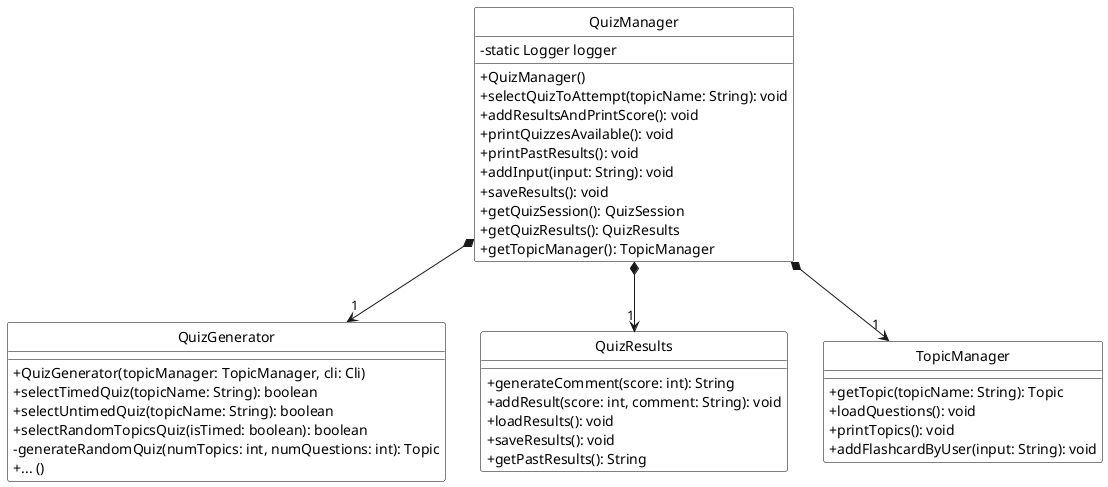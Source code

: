 @startuml

hide circle
skinparam classAttributeIconSize 0
skinparam class {
    BackgroundColor White
    BorderColor Black
    FontColor Black
}

class QuizManager {
    - static Logger logger

    + QuizManager()
    + selectQuizToAttempt(topicName: String): void
    + addResultsAndPrintScore(): void
    + printQuizzesAvailable(): void
    + printPastResults(): void
    + addInput(input: String): void
    + saveResults(): void
    + getQuizSession(): QuizSession
    + getQuizResults(): QuizResults
    + getTopicManager(): TopicManager
}

class QuizGenerator {
    + QuizGenerator(topicManager: TopicManager, cli: Cli)
    + selectTimedQuiz(topicName: String): boolean
    + selectUntimedQuiz(topicName: String): boolean
    + selectRandomTopicsQuiz(isTimed: boolean): boolean
    - generateRandomQuiz(numTopics: int, numQuestions: int): Topic
    + ... ()
}

class QuizResults {
    + generateComment(score: int): String
    + addResult(score: int, comment: String): void
    + loadResults(): void
    + saveResults(): void
    + getPastResults(): String
}

class TopicManager {
    + getTopic(topicName: String): Topic
    + loadQuestions(): void
    + printTopics(): void
    + addFlashcardByUser(input: String): void
}

QuizManager *--> "1" QuizGenerator
QuizManager *--> "1" QuizResults
QuizManager *--> "1" TopicManager

@enduml
